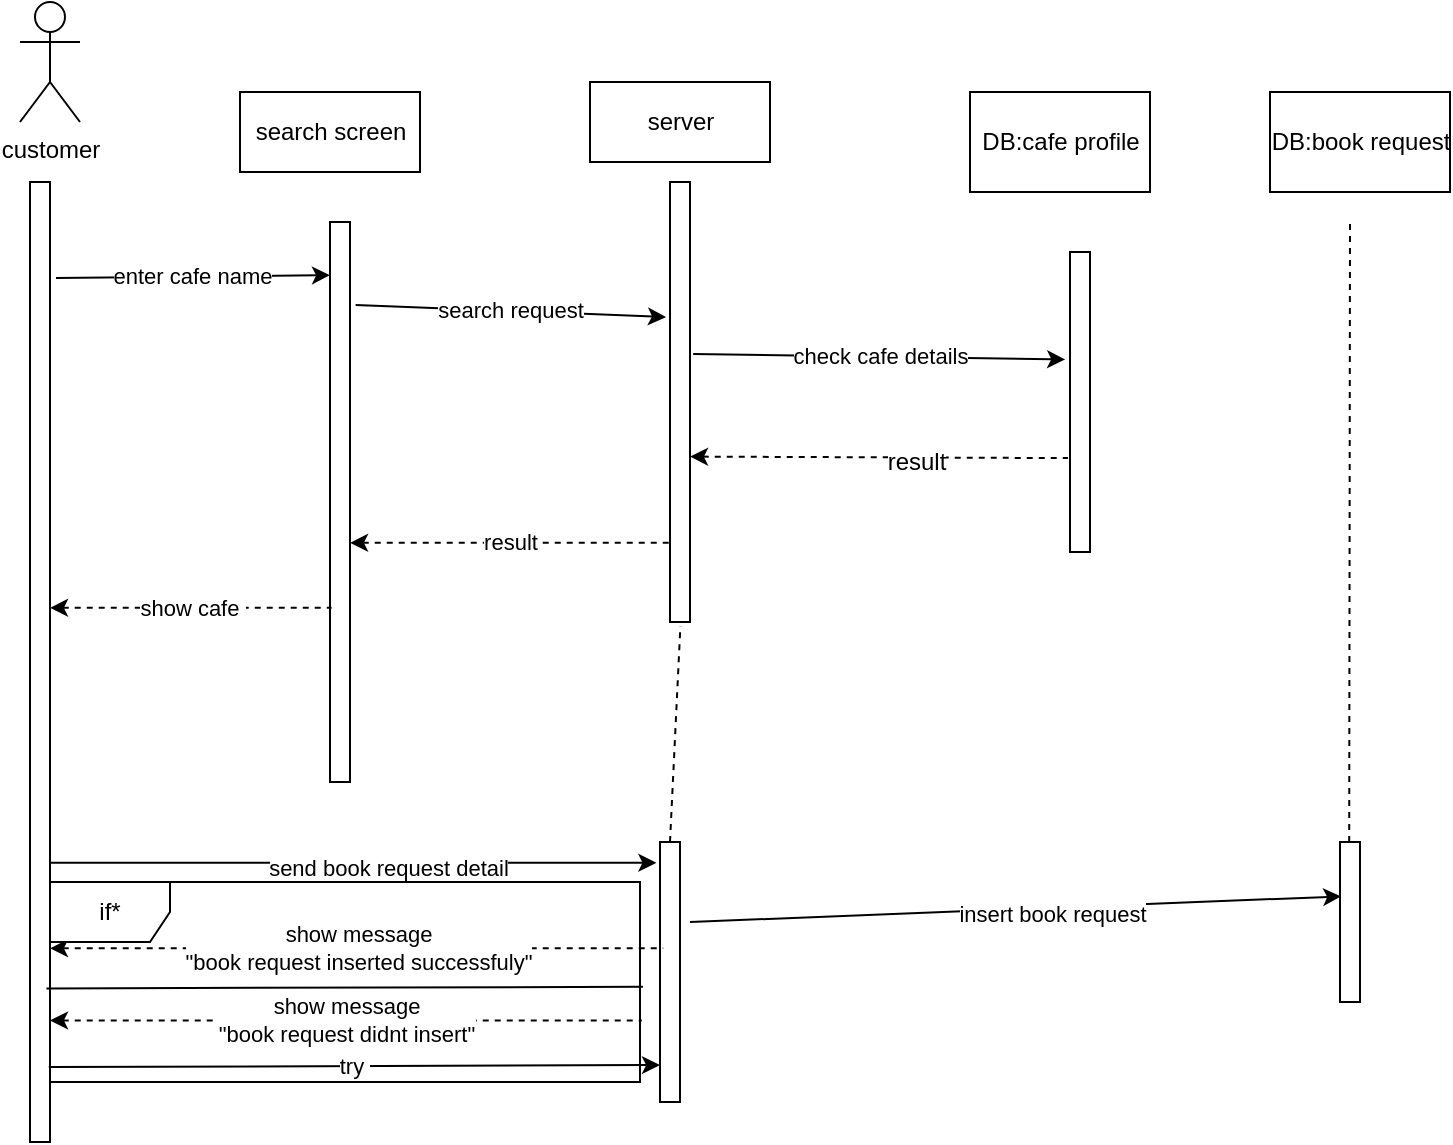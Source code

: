 <mxfile version="12.4.3" pages="1"><diagram id="sMUotqtqhJXkPD_bqlNV" name="Page-1"><mxGraphModel dx="1038" dy="531" grid="1" gridSize="10" guides="1" tooltips="1" connect="1" arrows="1" fold="1" page="1" pageScale="1" pageWidth="850" pageHeight="1100" math="0" shadow="0"><root><mxCell id="0"/><mxCell id="1" parent="0"/><mxCell id="lQdGLIy0MO_z6wH59Vhv-81" value="customer" style="shape=umlActor;verticalLabelPosition=bottom;labelBackgroundColor=#ffffff;verticalAlign=top;html=1;outlineConnect=0;" vertex="1" parent="1"><mxGeometry x="10" y="710" width="30" height="60" as="geometry"/></mxCell><mxCell id="lQdGLIy0MO_z6wH59Vhv-82" value="" style="html=1;points=[];perimeter=orthogonalPerimeter;" vertex="1" parent="1"><mxGeometry x="15" y="800" width="10" height="480" as="geometry"/></mxCell><mxCell id="lQdGLIy0MO_z6wH59Vhv-83" value="" style="html=1;points=[];perimeter=orthogonalPerimeter;" vertex="1" parent="1"><mxGeometry x="165" y="820" width="10" height="280" as="geometry"/></mxCell><mxCell id="lQdGLIy0MO_z6wH59Vhv-84" value="search screen" style="html=1;" vertex="1" parent="1"><mxGeometry x="120" y="755" width="90" height="40" as="geometry"/></mxCell><mxCell id="lQdGLIy0MO_z6wH59Vhv-85" value="" style="html=1;points=[];perimeter=orthogonalPerimeter;" vertex="1" parent="1"><mxGeometry x="335" y="800" width="10" height="220" as="geometry"/></mxCell><mxCell id="lQdGLIy0MO_z6wH59Vhv-86" value="server" style="html=1;" vertex="1" parent="1"><mxGeometry x="295" y="750" width="90" height="40" as="geometry"/></mxCell><mxCell id="lQdGLIy0MO_z6wH59Vhv-87" value="" style="html=1;points=[];perimeter=orthogonalPerimeter;" vertex="1" parent="1"><mxGeometry x="535" y="835" width="10" height="150" as="geometry"/></mxCell><mxCell id="lQdGLIy0MO_z6wH59Vhv-88" value="DB:cafe profile" style="html=1;" vertex="1" parent="1"><mxGeometry x="485" y="755" width="90" height="50" as="geometry"/></mxCell><mxCell id="lQdGLIy0MO_z6wH59Vhv-89" value="enter cafe name" style="endArrow=classic;html=1;entryX=0;entryY=0.095;entryDx=0;entryDy=0;entryPerimeter=0;" edge="1" parent="1" target="lQdGLIy0MO_z6wH59Vhv-83"><mxGeometry width="50" height="50" relative="1" as="geometry"><mxPoint x="28" y="848" as="sourcePoint"/><mxPoint x="95" y="838" as="targetPoint"/></mxGeometry></mxCell><mxCell id="lQdGLIy0MO_z6wH59Vhv-90" value="search request" style="endArrow=classic;html=1;exitX=1.28;exitY=0.148;exitDx=0;exitDy=0;exitPerimeter=0;entryX=-0.2;entryY=0.307;entryDx=0;entryDy=0;entryPerimeter=0;" edge="1" parent="1" source="lQdGLIy0MO_z6wH59Vhv-83" target="lQdGLIy0MO_z6wH59Vhv-85"><mxGeometry width="50" height="50" relative="1" as="geometry"><mxPoint x="200" y="880" as="sourcePoint"/><mxPoint x="272" y="870" as="targetPoint"/></mxGeometry></mxCell><mxCell id="lQdGLIy0MO_z6wH59Vhv-91" value="check cafe details" style="endArrow=classic;html=1;exitX=1.16;exitY=0.391;exitDx=0;exitDy=0;exitPerimeter=0;entryX=-0.24;entryY=0.358;entryDx=0;entryDy=0;entryPerimeter=0;" edge="1" parent="1" source="lQdGLIy0MO_z6wH59Vhv-85" target="lQdGLIy0MO_z6wH59Vhv-87"><mxGeometry width="50" height="50" relative="1" as="geometry"><mxPoint x="365" y="930" as="sourcePoint"/><mxPoint x="415" y="880" as="targetPoint"/></mxGeometry></mxCell><mxCell id="lQdGLIy0MO_z6wH59Vhv-92" value="" style="endArrow=none;dashed=1;html=1;startArrow=classic;startFill=1;exitX=1;exitY=0.624;exitDx=0;exitDy=0;exitPerimeter=0;entryX=-0.1;entryY=0.687;entryDx=0;entryDy=0;entryPerimeter=0;" edge="1" parent="1" source="lQdGLIy0MO_z6wH59Vhv-85" target="lQdGLIy0MO_z6wH59Vhv-87"><mxGeometry width="50" height="50" relative="1" as="geometry"><mxPoint x="345" y="1045" as="sourcePoint"/><mxPoint x="427" y="937" as="targetPoint"/></mxGeometry></mxCell><mxCell id="lQdGLIy0MO_z6wH59Vhv-93" value="result" style="text;html=1;align=center;verticalAlign=middle;resizable=0;points=[];;labelBackgroundColor=#ffffff;" vertex="1" connectable="0" parent="lQdGLIy0MO_z6wH59Vhv-92"><mxGeometry x="0.195" y="-2" relative="1" as="geometry"><mxPoint as="offset"/></mxGeometry></mxCell><mxCell id="lQdGLIy0MO_z6wH59Vhv-94" value="result" style="endArrow=none;dashed=1;html=1;startArrow=classic;startFill=1;entryX=-0.04;entryY=0.82;entryDx=0;entryDy=0;entryPerimeter=0;" edge="1" parent="1" source="lQdGLIy0MO_z6wH59Vhv-83" target="lQdGLIy0MO_z6wH59Vhv-85"><mxGeometry width="50" height="50" relative="1" as="geometry"><mxPoint x="215" y="1040" as="sourcePoint"/><mxPoint x="265" y="990" as="targetPoint"/></mxGeometry></mxCell><mxCell id="lQdGLIy0MO_z6wH59Vhv-95" value="show cafe&amp;nbsp;" style="endArrow=none;dashed=1;html=1;startArrow=classic;startFill=1;entryX=0.08;entryY=0.689;entryDx=0;entryDy=0;entryPerimeter=0;" edge="1" parent="1" source="lQdGLIy0MO_z6wH59Vhv-82" target="lQdGLIy0MO_z6wH59Vhv-83"><mxGeometry width="50" height="50" relative="1" as="geometry"><mxPoint x="95" y="1120" as="sourcePoint"/><mxPoint x="155" y="1090" as="targetPoint"/></mxGeometry></mxCell><mxCell id="lQdGLIy0MO_z6wH59Vhv-96" value="" style="endArrow=none;dashed=1;html=1;entryX=0.52;entryY=1.009;entryDx=0;entryDy=0;entryPerimeter=0;" edge="1" parent="1" target="lQdGLIy0MO_z6wH59Vhv-85"><mxGeometry width="50" height="50" relative="1" as="geometry"><mxPoint x="335" y="1130" as="sourcePoint"/><mxPoint x="55" y="1210" as="targetPoint"/></mxGeometry></mxCell><mxCell id="lQdGLIy0MO_z6wH59Vhv-97" value="" style="html=1;points=[];perimeter=orthogonalPerimeter;" vertex="1" parent="1"><mxGeometry x="330" y="1130" width="10" height="130" as="geometry"/></mxCell><mxCell id="lQdGLIy0MO_z6wH59Vhv-98" value="send book request detail" style="endArrow=classic;html=1;entryX=-0.18;entryY=0.08;entryDx=0;entryDy=0;entryPerimeter=0;" edge="1" parent="1" source="lQdGLIy0MO_z6wH59Vhv-82" target="lQdGLIy0MO_z6wH59Vhv-97"><mxGeometry x="0.112" y="-3" width="50" height="50" relative="1" as="geometry"><mxPoint x="5" y="1280" as="sourcePoint"/><mxPoint x="55" y="1230" as="targetPoint"/><mxPoint as="offset"/></mxGeometry></mxCell><mxCell id="lQdGLIy0MO_z6wH59Vhv-99" value="" style="html=1;points=[];perimeter=orthogonalPerimeter;" vertex="1" parent="1"><mxGeometry x="670" y="1130" width="10" height="80" as="geometry"/></mxCell><mxCell id="lQdGLIy0MO_z6wH59Vhv-100" value="DB:book request" style="html=1;" vertex="1" parent="1"><mxGeometry x="635" y="755" width="90" height="50" as="geometry"/></mxCell><mxCell id="lQdGLIy0MO_z6wH59Vhv-101" value="" style="endArrow=none;dashed=1;html=1;exitX=0.46;exitY=0;exitDx=0;exitDy=0;exitPerimeter=0;" edge="1" parent="1" source="lQdGLIy0MO_z6wH59Vhv-99"><mxGeometry width="50" height="50" relative="1" as="geometry"><mxPoint x="345" y="1140" as="sourcePoint"/><mxPoint x="675" y="820" as="targetPoint"/></mxGeometry></mxCell><mxCell id="lQdGLIy0MO_z6wH59Vhv-102" value="insert book request" style="endArrow=classic;html=1;entryX=0.06;entryY=0.34;entryDx=0;entryDy=0;entryPerimeter=0;" edge="1" parent="1" target="lQdGLIy0MO_z6wH59Vhv-99"><mxGeometry x="0.112" y="-3" width="50" height="50" relative="1" as="geometry"><mxPoint x="345" y="1170" as="sourcePoint"/><mxPoint x="338.2" y="1146.4" as="targetPoint"/><mxPoint as="offset"/></mxGeometry></mxCell><mxCell id="lQdGLIy0MO_z6wH59Vhv-103" value="show message&lt;br&gt;&quot;book request inserted successfuly&quot;" style="endArrow=none;dashed=1;html=1;startArrow=classic;startFill=1;entryX=0.16;entryY=0.409;entryDx=0;entryDy=0;entryPerimeter=0;" edge="1" parent="1" source="lQdGLIy0MO_z6wH59Vhv-82" target="lQdGLIy0MO_z6wH59Vhv-97"><mxGeometry width="50" height="50" relative="1" as="geometry"><mxPoint x="35" y="1022.92" as="sourcePoint"/><mxPoint x="175.8" y="1022.92" as="targetPoint"/></mxGeometry></mxCell><mxCell id="lQdGLIy0MO_z6wH59Vhv-104" value="if*" style="shape=umlFrame;whiteSpace=wrap;html=1;" vertex="1" parent="1"><mxGeometry x="25" y="1150" width="295" height="100" as="geometry"/></mxCell><mxCell id="lQdGLIy0MO_z6wH59Vhv-110" value="" style="endArrow=none;html=1;entryX=1.005;entryY=0.524;entryDx=0;entryDy=0;entryPerimeter=0;exitX=-0.006;exitY=0.532;exitDx=0;exitDy=0;exitPerimeter=0;" edge="1" parent="1" source="lQdGLIy0MO_z6wH59Vhv-104" target="lQdGLIy0MO_z6wH59Vhv-104"><mxGeometry width="50" height="50" relative="1" as="geometry"><mxPoint x="10" y="1320" as="sourcePoint"/><mxPoint x="60" y="1270" as="targetPoint"/></mxGeometry></mxCell><mxCell id="lQdGLIy0MO_z6wH59Vhv-111" value="show message&lt;br&gt;&quot;book request didnt insert&quot;" style="endArrow=none;dashed=1;html=1;entryX=1.003;entryY=0.692;entryDx=0;entryDy=0;entryPerimeter=0;startArrow=classic;startFill=1;" edge="1" parent="1" source="lQdGLIy0MO_z6wH59Vhv-82" target="lQdGLIy0MO_z6wH59Vhv-104"><mxGeometry width="50" height="50" relative="1" as="geometry"><mxPoint x="10" y="1320" as="sourcePoint"/><mxPoint x="60" y="1270" as="targetPoint"/></mxGeometry></mxCell><mxCell id="lQdGLIy0MO_z6wH59Vhv-112" value="try&amp;nbsp;" style="endArrow=classic;html=1;exitX=0.94;exitY=0.922;exitDx=0;exitDy=0;exitPerimeter=0;entryX=0;entryY=0.858;entryDx=0;entryDy=0;entryPerimeter=0;" edge="1" parent="1" source="lQdGLIy0MO_z6wH59Vhv-82" target="lQdGLIy0MO_z6wH59Vhv-97"><mxGeometry width="50" height="50" relative="1" as="geometry"><mxPoint x="10" y="1350" as="sourcePoint"/><mxPoint x="60" y="1300" as="targetPoint"/></mxGeometry></mxCell></root></mxGraphModel></diagram></mxfile>